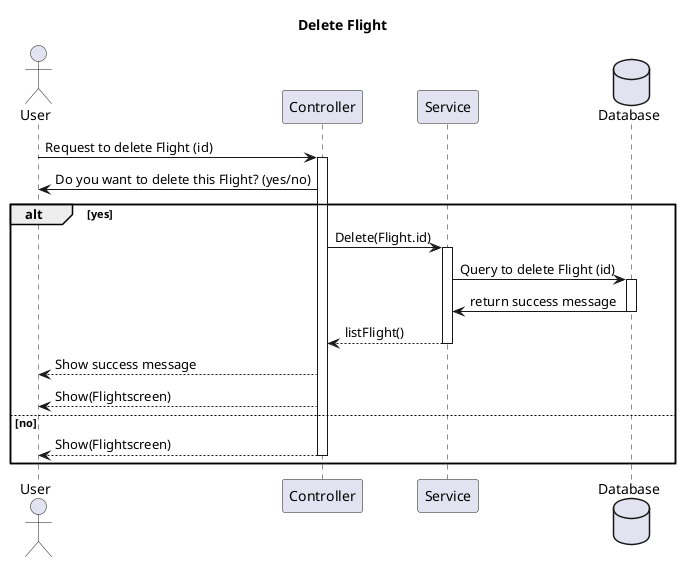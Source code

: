 @startuml
title Delete Flight 
actor User as u
participant Controller as ctrl
participant Service as sv
database Database as db 

u -> ctrl: Request to delete Flight (id)
activate ctrl
ctrl->u: Do you want to delete this Flight? (yes/no)
alt yes
ctrl-> sv:Delete(Flight.id)
activate sv
sv->db: Query to delete Flight (id)
activate db
db->sv: return success message
deactivate db
sv-->ctrl: listFlight()
deactivate sv
ctrl-->u: Show success message
ctrl-->u: Show(Flightscreen)
else no
ctrl-->u: Show(Flightscreen)
deactivate ctrl
end

@enduml